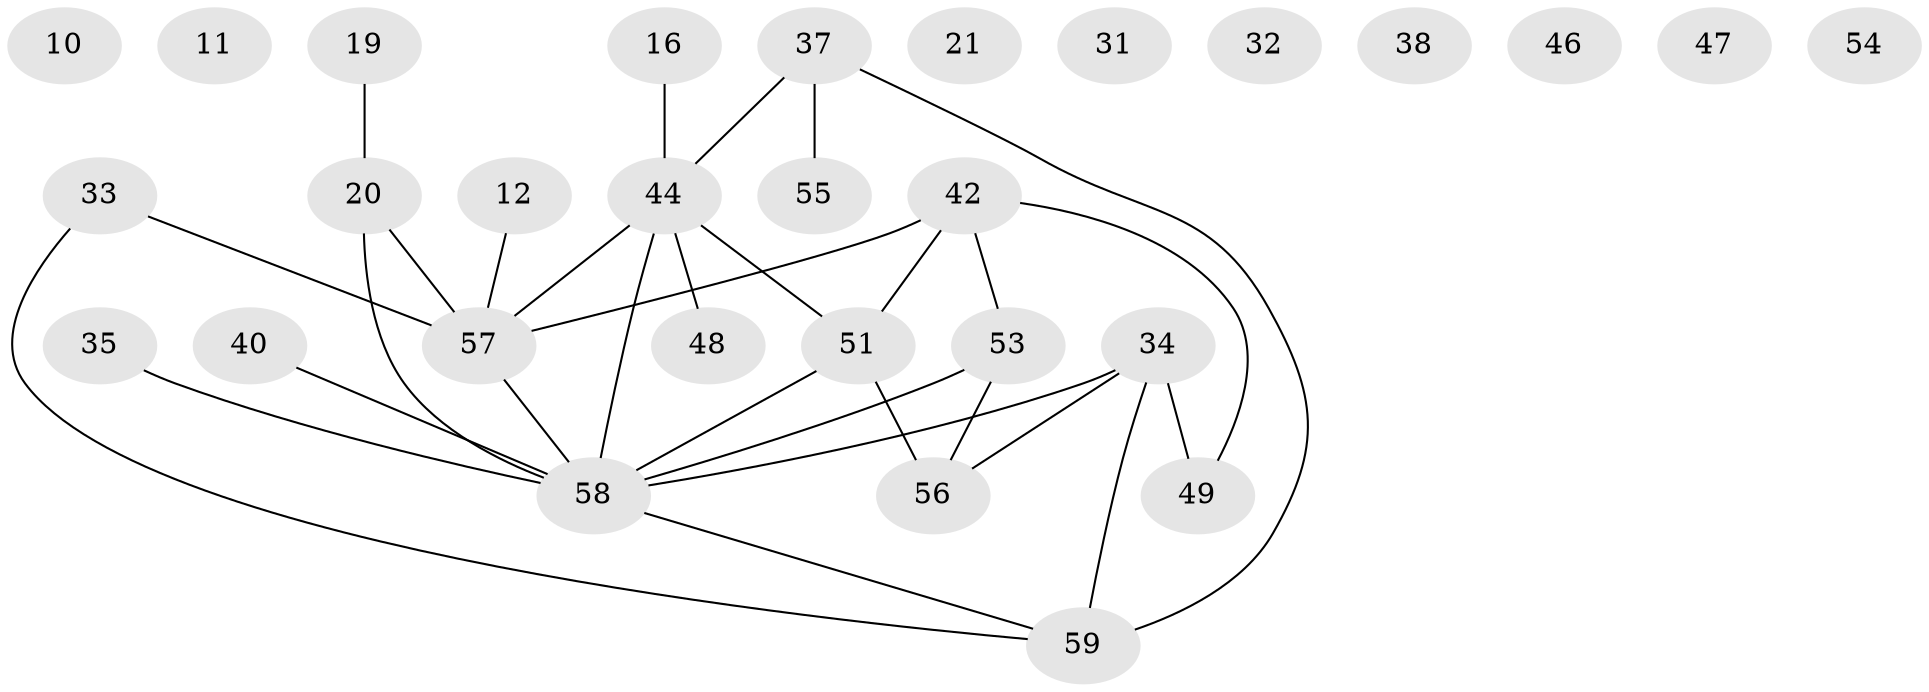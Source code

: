 // original degree distribution, {3: 0.2711864406779661, 4: 0.0847457627118644, 6: 0.01694915254237288, 1: 0.1864406779661017, 2: 0.1864406779661017, 0: 0.13559322033898305, 5: 0.1016949152542373, 7: 0.01694915254237288}
// Generated by graph-tools (version 1.1) at 2025/43/03/04/25 21:43:58]
// undirected, 29 vertices, 30 edges
graph export_dot {
graph [start="1"]
  node [color=gray90,style=filled];
  10;
  11;
  12;
  16;
  19;
  20 [super="+4"];
  21;
  31;
  32;
  33;
  34 [super="+9+14"];
  35;
  37 [super="+36"];
  38;
  40;
  42 [super="+1+17"];
  44 [super="+28"];
  46 [super="+41"];
  47;
  48;
  49 [super="+13+29+45"];
  51 [super="+50"];
  53 [super="+26"];
  54;
  55;
  56 [super="+22"];
  57 [super="+39"];
  58 [super="+52+3"];
  59 [super="+25"];
  12 -- 57;
  16 -- 44;
  19 -- 20;
  20 -- 57;
  20 -- 58 [weight=3];
  33 -- 57;
  33 -- 59;
  34 -- 56;
  34 -- 49 [weight=2];
  34 -- 58 [weight=2];
  34 -- 59;
  35 -- 58;
  37 -- 44 [weight=2];
  37 -- 59 [weight=2];
  37 -- 55;
  40 -- 58;
  42 -- 57 [weight=2];
  42 -- 53;
  42 -- 49;
  42 -- 51;
  44 -- 58 [weight=3];
  44 -- 48;
  44 -- 51;
  44 -- 57;
  51 -- 56 [weight=2];
  51 -- 58 [weight=2];
  53 -- 56;
  53 -- 58 [weight=2];
  57 -- 58;
  58 -- 59;
}
